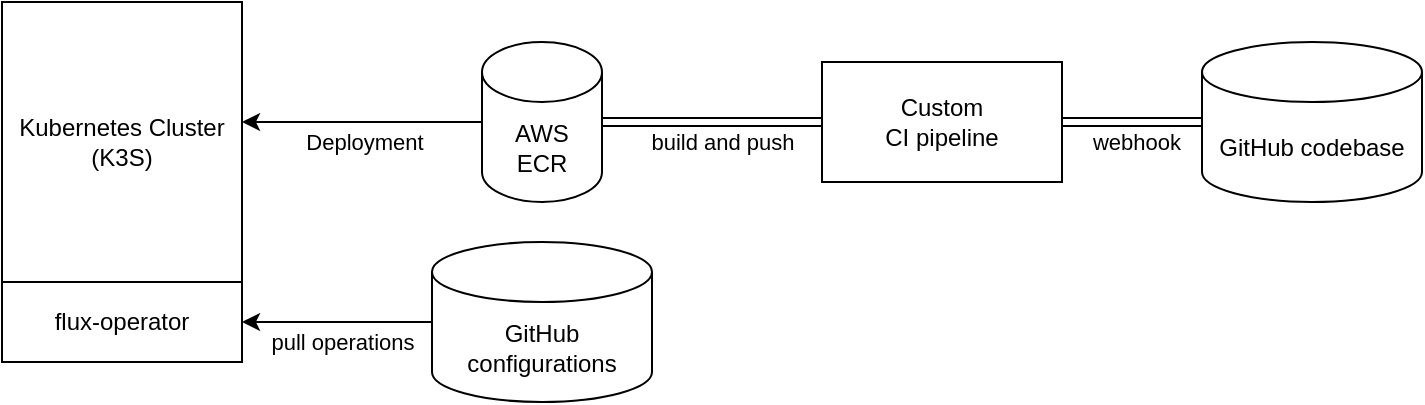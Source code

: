 <mxfile version="16.6.1" type="device"><diagram id="XqotMldwCNd6iET2DhfI" name="Page-1"><mxGraphModel dx="1185" dy="661" grid="1" gridSize="10" guides="1" tooltips="1" connect="1" arrows="1" fold="1" page="1" pageScale="1" pageWidth="850" pageHeight="1100" math="0" shadow="0"><root><mxCell id="0"/><mxCell id="1" parent="0"/><mxCell id="gQGDqlAEkx0Z01SgTFDd-12" style="edgeStyle=orthogonalEdgeStyle;rounded=0;orthogonalLoop=1;jettySize=auto;html=1;startArrow=none;startFill=0;endArrow=classic;endFill=1;" edge="1" parent="1" source="gQGDqlAEkx0Z01SgTFDd-2" target="gQGDqlAEkx0Z01SgTFDd-1"><mxGeometry relative="1" as="geometry"><Array as="points"><mxPoint x="250" y="160"/><mxPoint x="250" y="160"/></Array></mxGeometry></mxCell><mxCell id="gQGDqlAEkx0Z01SgTFDd-13" value="Deployment" style="edgeLabel;html=1;align=center;verticalAlign=middle;resizable=0;points=[];" vertex="1" connectable="0" parent="gQGDqlAEkx0Z01SgTFDd-12"><mxGeometry x="0.122" y="-1" relative="1" as="geometry"><mxPoint x="8" y="11" as="offset"/></mxGeometry></mxCell><mxCell id="gQGDqlAEkx0Z01SgTFDd-2" value="&lt;div&gt;AWS&lt;/div&gt;&lt;div&gt;ECR&lt;/div&gt;" style="shape=cylinder3;whiteSpace=wrap;html=1;boundedLbl=1;backgroundOutline=1;size=15;" vertex="1" parent="1"><mxGeometry x="330" y="120" width="60" height="80" as="geometry"/></mxCell><mxCell id="gQGDqlAEkx0Z01SgTFDd-3" value="&lt;div&gt;GitHub&lt;/div&gt;&lt;div&gt;configurations&lt;br&gt;&lt;/div&gt;" style="shape=cylinder3;whiteSpace=wrap;html=1;boundedLbl=1;backgroundOutline=1;size=15;" vertex="1" parent="1"><mxGeometry x="305" y="220" width="110" height="80" as="geometry"/></mxCell><mxCell id="gQGDqlAEkx0Z01SgTFDd-7" style="edgeStyle=orthogonalEdgeStyle;rounded=0;orthogonalLoop=1;jettySize=auto;html=1;shape=link;" edge="1" parent="1" source="gQGDqlAEkx0Z01SgTFDd-4" target="gQGDqlAEkx0Z01SgTFDd-6"><mxGeometry relative="1" as="geometry"><Array as="points"><mxPoint x="650" y="160"/><mxPoint x="650" y="160"/></Array></mxGeometry></mxCell><mxCell id="gQGDqlAEkx0Z01SgTFDd-8" value="webhook" style="edgeLabel;html=1;align=center;verticalAlign=middle;resizable=0;points=[];" vertex="1" connectable="0" parent="gQGDqlAEkx0Z01SgTFDd-7"><mxGeometry x="0.215" y="-1" relative="1" as="geometry"><mxPoint x="9" y="11" as="offset"/></mxGeometry></mxCell><mxCell id="gQGDqlAEkx0Z01SgTFDd-4" value="GitHub codebase" style="shape=cylinder3;whiteSpace=wrap;html=1;boundedLbl=1;backgroundOutline=1;size=15;" vertex="1" parent="1"><mxGeometry x="690" y="120" width="110" height="80" as="geometry"/></mxCell><mxCell id="gQGDqlAEkx0Z01SgTFDd-10" style="edgeStyle=orthogonalEdgeStyle;rounded=0;orthogonalLoop=1;jettySize=auto;html=1;startArrow=classic;startFill=1;endArrow=none;endFill=0;" edge="1" parent="1" source="gQGDqlAEkx0Z01SgTFDd-5" target="gQGDqlAEkx0Z01SgTFDd-3"><mxGeometry relative="1" as="geometry"/></mxCell><mxCell id="gQGDqlAEkx0Z01SgTFDd-11" value="pull operations" style="edgeLabel;html=1;align=center;verticalAlign=middle;resizable=0;points=[];" vertex="1" connectable="0" parent="gQGDqlAEkx0Z01SgTFDd-10"><mxGeometry x="0.348" y="1" relative="1" as="geometry"><mxPoint x="-14" y="11" as="offset"/></mxGeometry></mxCell><mxCell id="gQGDqlAEkx0Z01SgTFDd-9" style="edgeStyle=orthogonalEdgeStyle;shape=link;rounded=0;orthogonalLoop=1;jettySize=auto;html=1;" edge="1" parent="1" source="gQGDqlAEkx0Z01SgTFDd-6" target="gQGDqlAEkx0Z01SgTFDd-2"><mxGeometry relative="1" as="geometry"/></mxCell><mxCell id="gQGDqlAEkx0Z01SgTFDd-14" value="build and push" style="edgeLabel;html=1;align=center;verticalAlign=middle;resizable=0;points=[];" vertex="1" connectable="0" parent="gQGDqlAEkx0Z01SgTFDd-9"><mxGeometry x="-0.473" y="-1" relative="1" as="geometry"><mxPoint x="-21" y="11" as="offset"/></mxGeometry></mxCell><mxCell id="gQGDqlAEkx0Z01SgTFDd-6" value="&lt;div&gt;Custom&lt;br&gt;&lt;/div&gt;&lt;div&gt;CI pipeline&lt;/div&gt;" style="whiteSpace=wrap;html=1;" vertex="1" parent="1"><mxGeometry x="500" y="130" width="120" height="60" as="geometry"/></mxCell><mxCell id="gQGDqlAEkx0Z01SgTFDd-15" value="" style="group" vertex="1" connectable="0" parent="1"><mxGeometry x="90" y="100" width="120" height="180" as="geometry"/></mxCell><mxCell id="gQGDqlAEkx0Z01SgTFDd-1" value="&lt;div&gt;Kubernetes Cluster&lt;/div&gt;&lt;div&gt;(K3S)&lt;br&gt;&lt;/div&gt;" style="whiteSpace=wrap;html=1;" vertex="1" parent="gQGDqlAEkx0Z01SgTFDd-15"><mxGeometry width="120" height="140" as="geometry"/></mxCell><mxCell id="gQGDqlAEkx0Z01SgTFDd-5" value="flux-operator" style="whiteSpace=wrap;html=1;" vertex="1" parent="gQGDqlAEkx0Z01SgTFDd-15"><mxGeometry y="140" width="120" height="40" as="geometry"/></mxCell></root></mxGraphModel></diagram></mxfile>